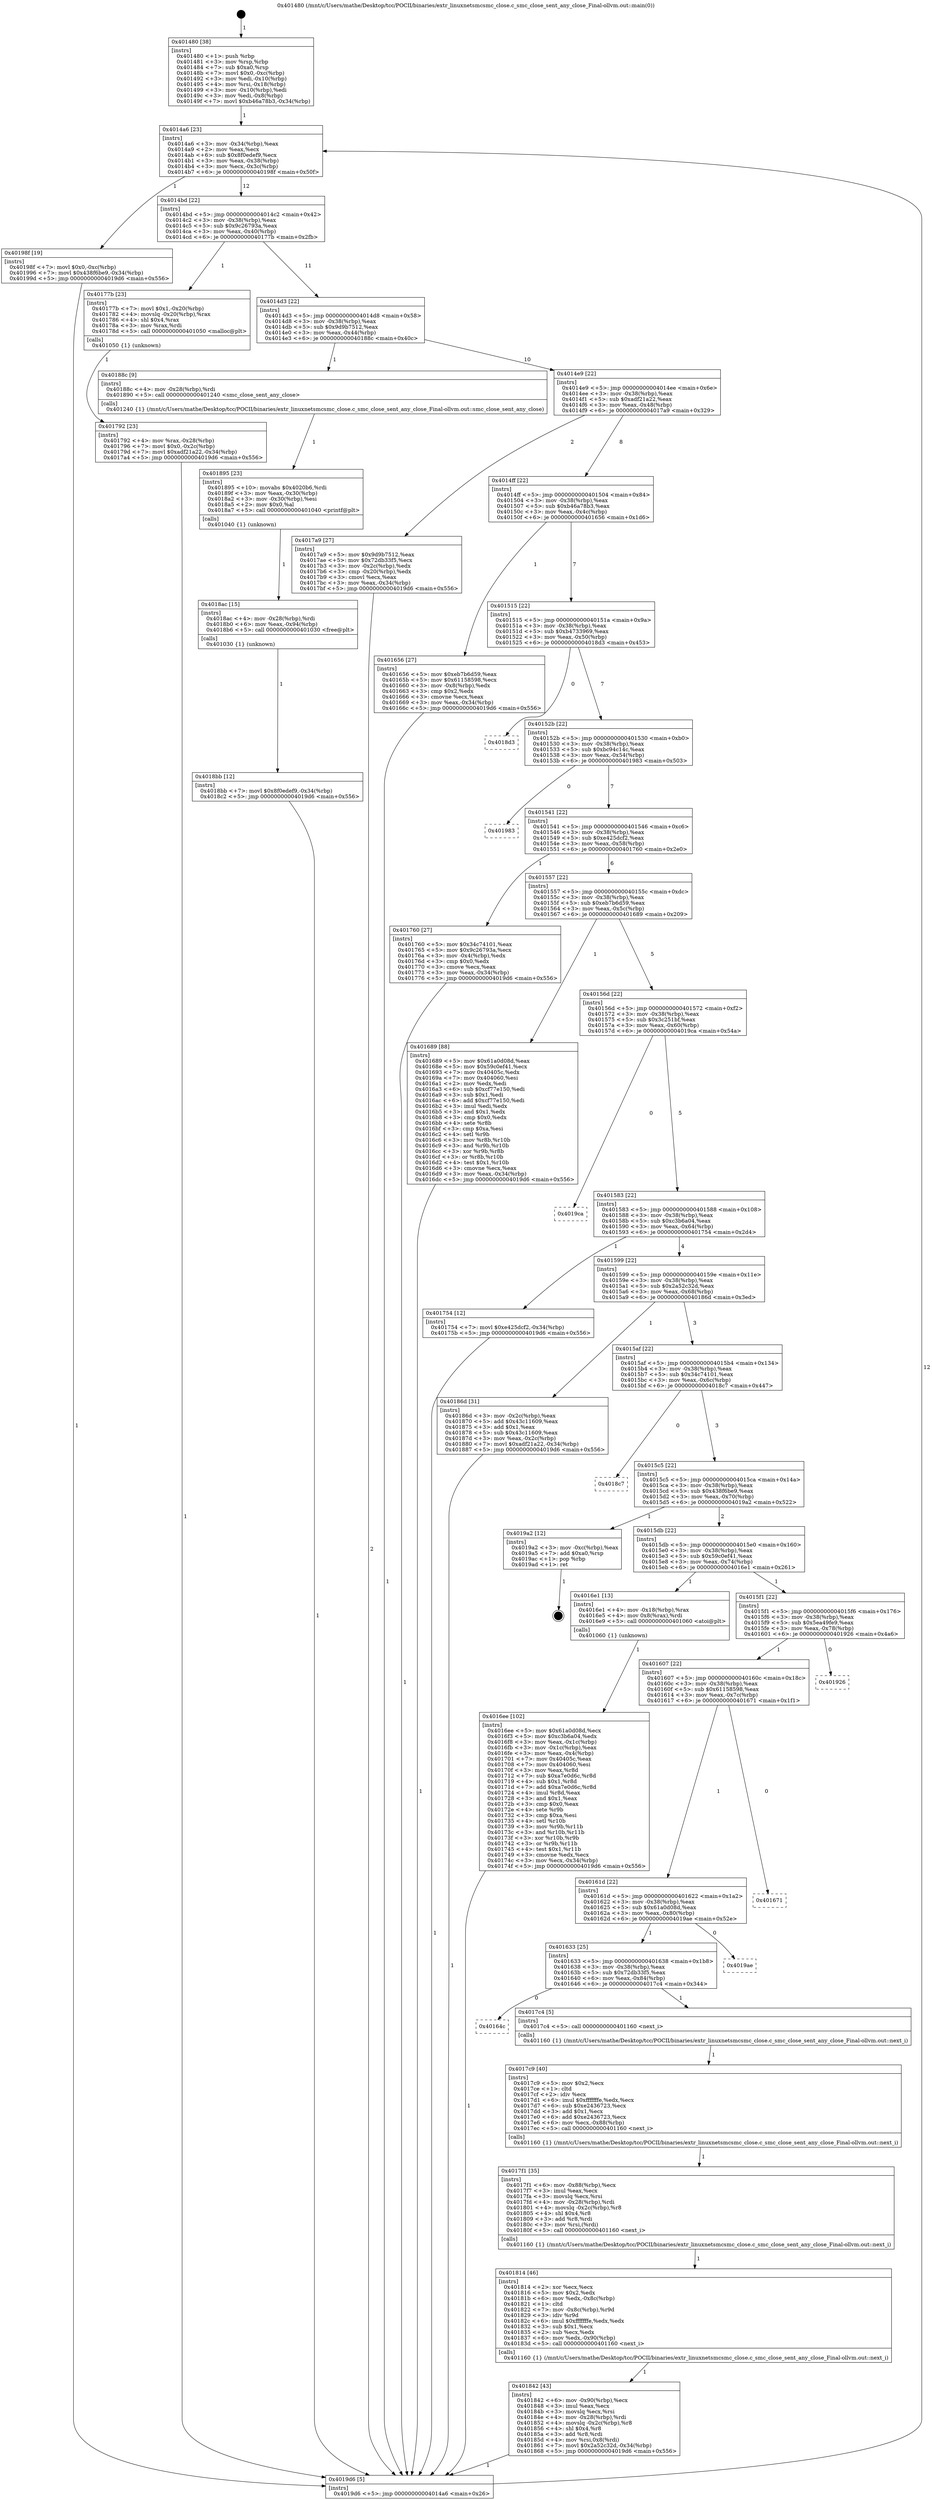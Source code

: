 digraph "0x401480" {
  label = "0x401480 (/mnt/c/Users/mathe/Desktop/tcc/POCII/binaries/extr_linuxnetsmcsmc_close.c_smc_close_sent_any_close_Final-ollvm.out::main(0))"
  labelloc = "t"
  node[shape=record]

  Entry [label="",width=0.3,height=0.3,shape=circle,fillcolor=black,style=filled]
  "0x4014a6" [label="{
     0x4014a6 [23]\l
     | [instrs]\l
     &nbsp;&nbsp;0x4014a6 \<+3\>: mov -0x34(%rbp),%eax\l
     &nbsp;&nbsp;0x4014a9 \<+2\>: mov %eax,%ecx\l
     &nbsp;&nbsp;0x4014ab \<+6\>: sub $0x8f0edef9,%ecx\l
     &nbsp;&nbsp;0x4014b1 \<+3\>: mov %eax,-0x38(%rbp)\l
     &nbsp;&nbsp;0x4014b4 \<+3\>: mov %ecx,-0x3c(%rbp)\l
     &nbsp;&nbsp;0x4014b7 \<+6\>: je 000000000040198f \<main+0x50f\>\l
  }"]
  "0x40198f" [label="{
     0x40198f [19]\l
     | [instrs]\l
     &nbsp;&nbsp;0x40198f \<+7\>: movl $0x0,-0xc(%rbp)\l
     &nbsp;&nbsp;0x401996 \<+7\>: movl $0x438f6be9,-0x34(%rbp)\l
     &nbsp;&nbsp;0x40199d \<+5\>: jmp 00000000004019d6 \<main+0x556\>\l
  }"]
  "0x4014bd" [label="{
     0x4014bd [22]\l
     | [instrs]\l
     &nbsp;&nbsp;0x4014bd \<+5\>: jmp 00000000004014c2 \<main+0x42\>\l
     &nbsp;&nbsp;0x4014c2 \<+3\>: mov -0x38(%rbp),%eax\l
     &nbsp;&nbsp;0x4014c5 \<+5\>: sub $0x9c26793a,%eax\l
     &nbsp;&nbsp;0x4014ca \<+3\>: mov %eax,-0x40(%rbp)\l
     &nbsp;&nbsp;0x4014cd \<+6\>: je 000000000040177b \<main+0x2fb\>\l
  }"]
  Exit [label="",width=0.3,height=0.3,shape=circle,fillcolor=black,style=filled,peripheries=2]
  "0x40177b" [label="{
     0x40177b [23]\l
     | [instrs]\l
     &nbsp;&nbsp;0x40177b \<+7\>: movl $0x1,-0x20(%rbp)\l
     &nbsp;&nbsp;0x401782 \<+4\>: movslq -0x20(%rbp),%rax\l
     &nbsp;&nbsp;0x401786 \<+4\>: shl $0x4,%rax\l
     &nbsp;&nbsp;0x40178a \<+3\>: mov %rax,%rdi\l
     &nbsp;&nbsp;0x40178d \<+5\>: call 0000000000401050 \<malloc@plt\>\l
     | [calls]\l
     &nbsp;&nbsp;0x401050 \{1\} (unknown)\l
  }"]
  "0x4014d3" [label="{
     0x4014d3 [22]\l
     | [instrs]\l
     &nbsp;&nbsp;0x4014d3 \<+5\>: jmp 00000000004014d8 \<main+0x58\>\l
     &nbsp;&nbsp;0x4014d8 \<+3\>: mov -0x38(%rbp),%eax\l
     &nbsp;&nbsp;0x4014db \<+5\>: sub $0x9d9b7512,%eax\l
     &nbsp;&nbsp;0x4014e0 \<+3\>: mov %eax,-0x44(%rbp)\l
     &nbsp;&nbsp;0x4014e3 \<+6\>: je 000000000040188c \<main+0x40c\>\l
  }"]
  "0x4018bb" [label="{
     0x4018bb [12]\l
     | [instrs]\l
     &nbsp;&nbsp;0x4018bb \<+7\>: movl $0x8f0edef9,-0x34(%rbp)\l
     &nbsp;&nbsp;0x4018c2 \<+5\>: jmp 00000000004019d6 \<main+0x556\>\l
  }"]
  "0x40188c" [label="{
     0x40188c [9]\l
     | [instrs]\l
     &nbsp;&nbsp;0x40188c \<+4\>: mov -0x28(%rbp),%rdi\l
     &nbsp;&nbsp;0x401890 \<+5\>: call 0000000000401240 \<smc_close_sent_any_close\>\l
     | [calls]\l
     &nbsp;&nbsp;0x401240 \{1\} (/mnt/c/Users/mathe/Desktop/tcc/POCII/binaries/extr_linuxnetsmcsmc_close.c_smc_close_sent_any_close_Final-ollvm.out::smc_close_sent_any_close)\l
  }"]
  "0x4014e9" [label="{
     0x4014e9 [22]\l
     | [instrs]\l
     &nbsp;&nbsp;0x4014e9 \<+5\>: jmp 00000000004014ee \<main+0x6e\>\l
     &nbsp;&nbsp;0x4014ee \<+3\>: mov -0x38(%rbp),%eax\l
     &nbsp;&nbsp;0x4014f1 \<+5\>: sub $0xadf21a22,%eax\l
     &nbsp;&nbsp;0x4014f6 \<+3\>: mov %eax,-0x48(%rbp)\l
     &nbsp;&nbsp;0x4014f9 \<+6\>: je 00000000004017a9 \<main+0x329\>\l
  }"]
  "0x4018ac" [label="{
     0x4018ac [15]\l
     | [instrs]\l
     &nbsp;&nbsp;0x4018ac \<+4\>: mov -0x28(%rbp),%rdi\l
     &nbsp;&nbsp;0x4018b0 \<+6\>: mov %eax,-0x94(%rbp)\l
     &nbsp;&nbsp;0x4018b6 \<+5\>: call 0000000000401030 \<free@plt\>\l
     | [calls]\l
     &nbsp;&nbsp;0x401030 \{1\} (unknown)\l
  }"]
  "0x4017a9" [label="{
     0x4017a9 [27]\l
     | [instrs]\l
     &nbsp;&nbsp;0x4017a9 \<+5\>: mov $0x9d9b7512,%eax\l
     &nbsp;&nbsp;0x4017ae \<+5\>: mov $0x72db33f5,%ecx\l
     &nbsp;&nbsp;0x4017b3 \<+3\>: mov -0x2c(%rbp),%edx\l
     &nbsp;&nbsp;0x4017b6 \<+3\>: cmp -0x20(%rbp),%edx\l
     &nbsp;&nbsp;0x4017b9 \<+3\>: cmovl %ecx,%eax\l
     &nbsp;&nbsp;0x4017bc \<+3\>: mov %eax,-0x34(%rbp)\l
     &nbsp;&nbsp;0x4017bf \<+5\>: jmp 00000000004019d6 \<main+0x556\>\l
  }"]
  "0x4014ff" [label="{
     0x4014ff [22]\l
     | [instrs]\l
     &nbsp;&nbsp;0x4014ff \<+5\>: jmp 0000000000401504 \<main+0x84\>\l
     &nbsp;&nbsp;0x401504 \<+3\>: mov -0x38(%rbp),%eax\l
     &nbsp;&nbsp;0x401507 \<+5\>: sub $0xb46a78b3,%eax\l
     &nbsp;&nbsp;0x40150c \<+3\>: mov %eax,-0x4c(%rbp)\l
     &nbsp;&nbsp;0x40150f \<+6\>: je 0000000000401656 \<main+0x1d6\>\l
  }"]
  "0x401895" [label="{
     0x401895 [23]\l
     | [instrs]\l
     &nbsp;&nbsp;0x401895 \<+10\>: movabs $0x4020b6,%rdi\l
     &nbsp;&nbsp;0x40189f \<+3\>: mov %eax,-0x30(%rbp)\l
     &nbsp;&nbsp;0x4018a2 \<+3\>: mov -0x30(%rbp),%esi\l
     &nbsp;&nbsp;0x4018a5 \<+2\>: mov $0x0,%al\l
     &nbsp;&nbsp;0x4018a7 \<+5\>: call 0000000000401040 \<printf@plt\>\l
     | [calls]\l
     &nbsp;&nbsp;0x401040 \{1\} (unknown)\l
  }"]
  "0x401656" [label="{
     0x401656 [27]\l
     | [instrs]\l
     &nbsp;&nbsp;0x401656 \<+5\>: mov $0xeb7b6d59,%eax\l
     &nbsp;&nbsp;0x40165b \<+5\>: mov $0x61158598,%ecx\l
     &nbsp;&nbsp;0x401660 \<+3\>: mov -0x8(%rbp),%edx\l
     &nbsp;&nbsp;0x401663 \<+3\>: cmp $0x2,%edx\l
     &nbsp;&nbsp;0x401666 \<+3\>: cmovne %ecx,%eax\l
     &nbsp;&nbsp;0x401669 \<+3\>: mov %eax,-0x34(%rbp)\l
     &nbsp;&nbsp;0x40166c \<+5\>: jmp 00000000004019d6 \<main+0x556\>\l
  }"]
  "0x401515" [label="{
     0x401515 [22]\l
     | [instrs]\l
     &nbsp;&nbsp;0x401515 \<+5\>: jmp 000000000040151a \<main+0x9a\>\l
     &nbsp;&nbsp;0x40151a \<+3\>: mov -0x38(%rbp),%eax\l
     &nbsp;&nbsp;0x40151d \<+5\>: sub $0xb4733969,%eax\l
     &nbsp;&nbsp;0x401522 \<+3\>: mov %eax,-0x50(%rbp)\l
     &nbsp;&nbsp;0x401525 \<+6\>: je 00000000004018d3 \<main+0x453\>\l
  }"]
  "0x4019d6" [label="{
     0x4019d6 [5]\l
     | [instrs]\l
     &nbsp;&nbsp;0x4019d6 \<+5\>: jmp 00000000004014a6 \<main+0x26\>\l
  }"]
  "0x401480" [label="{
     0x401480 [38]\l
     | [instrs]\l
     &nbsp;&nbsp;0x401480 \<+1\>: push %rbp\l
     &nbsp;&nbsp;0x401481 \<+3\>: mov %rsp,%rbp\l
     &nbsp;&nbsp;0x401484 \<+7\>: sub $0xa0,%rsp\l
     &nbsp;&nbsp;0x40148b \<+7\>: movl $0x0,-0xc(%rbp)\l
     &nbsp;&nbsp;0x401492 \<+3\>: mov %edi,-0x10(%rbp)\l
     &nbsp;&nbsp;0x401495 \<+4\>: mov %rsi,-0x18(%rbp)\l
     &nbsp;&nbsp;0x401499 \<+3\>: mov -0x10(%rbp),%edi\l
     &nbsp;&nbsp;0x40149c \<+3\>: mov %edi,-0x8(%rbp)\l
     &nbsp;&nbsp;0x40149f \<+7\>: movl $0xb46a78b3,-0x34(%rbp)\l
  }"]
  "0x401842" [label="{
     0x401842 [43]\l
     | [instrs]\l
     &nbsp;&nbsp;0x401842 \<+6\>: mov -0x90(%rbp),%ecx\l
     &nbsp;&nbsp;0x401848 \<+3\>: imul %eax,%ecx\l
     &nbsp;&nbsp;0x40184b \<+3\>: movslq %ecx,%rsi\l
     &nbsp;&nbsp;0x40184e \<+4\>: mov -0x28(%rbp),%rdi\l
     &nbsp;&nbsp;0x401852 \<+4\>: movslq -0x2c(%rbp),%r8\l
     &nbsp;&nbsp;0x401856 \<+4\>: shl $0x4,%r8\l
     &nbsp;&nbsp;0x40185a \<+3\>: add %r8,%rdi\l
     &nbsp;&nbsp;0x40185d \<+4\>: mov %rsi,0x8(%rdi)\l
     &nbsp;&nbsp;0x401861 \<+7\>: movl $0x2a52c32d,-0x34(%rbp)\l
     &nbsp;&nbsp;0x401868 \<+5\>: jmp 00000000004019d6 \<main+0x556\>\l
  }"]
  "0x4018d3" [label="{
     0x4018d3\l
  }", style=dashed]
  "0x40152b" [label="{
     0x40152b [22]\l
     | [instrs]\l
     &nbsp;&nbsp;0x40152b \<+5\>: jmp 0000000000401530 \<main+0xb0\>\l
     &nbsp;&nbsp;0x401530 \<+3\>: mov -0x38(%rbp),%eax\l
     &nbsp;&nbsp;0x401533 \<+5\>: sub $0xbc94c14c,%eax\l
     &nbsp;&nbsp;0x401538 \<+3\>: mov %eax,-0x54(%rbp)\l
     &nbsp;&nbsp;0x40153b \<+6\>: je 0000000000401983 \<main+0x503\>\l
  }"]
  "0x401814" [label="{
     0x401814 [46]\l
     | [instrs]\l
     &nbsp;&nbsp;0x401814 \<+2\>: xor %ecx,%ecx\l
     &nbsp;&nbsp;0x401816 \<+5\>: mov $0x2,%edx\l
     &nbsp;&nbsp;0x40181b \<+6\>: mov %edx,-0x8c(%rbp)\l
     &nbsp;&nbsp;0x401821 \<+1\>: cltd\l
     &nbsp;&nbsp;0x401822 \<+7\>: mov -0x8c(%rbp),%r9d\l
     &nbsp;&nbsp;0x401829 \<+3\>: idiv %r9d\l
     &nbsp;&nbsp;0x40182c \<+6\>: imul $0xfffffffe,%edx,%edx\l
     &nbsp;&nbsp;0x401832 \<+3\>: sub $0x1,%ecx\l
     &nbsp;&nbsp;0x401835 \<+2\>: sub %ecx,%edx\l
     &nbsp;&nbsp;0x401837 \<+6\>: mov %edx,-0x90(%rbp)\l
     &nbsp;&nbsp;0x40183d \<+5\>: call 0000000000401160 \<next_i\>\l
     | [calls]\l
     &nbsp;&nbsp;0x401160 \{1\} (/mnt/c/Users/mathe/Desktop/tcc/POCII/binaries/extr_linuxnetsmcsmc_close.c_smc_close_sent_any_close_Final-ollvm.out::next_i)\l
  }"]
  "0x401983" [label="{
     0x401983\l
  }", style=dashed]
  "0x401541" [label="{
     0x401541 [22]\l
     | [instrs]\l
     &nbsp;&nbsp;0x401541 \<+5\>: jmp 0000000000401546 \<main+0xc6\>\l
     &nbsp;&nbsp;0x401546 \<+3\>: mov -0x38(%rbp),%eax\l
     &nbsp;&nbsp;0x401549 \<+5\>: sub $0xe425dcf2,%eax\l
     &nbsp;&nbsp;0x40154e \<+3\>: mov %eax,-0x58(%rbp)\l
     &nbsp;&nbsp;0x401551 \<+6\>: je 0000000000401760 \<main+0x2e0\>\l
  }"]
  "0x4017f1" [label="{
     0x4017f1 [35]\l
     | [instrs]\l
     &nbsp;&nbsp;0x4017f1 \<+6\>: mov -0x88(%rbp),%ecx\l
     &nbsp;&nbsp;0x4017f7 \<+3\>: imul %eax,%ecx\l
     &nbsp;&nbsp;0x4017fa \<+3\>: movslq %ecx,%rsi\l
     &nbsp;&nbsp;0x4017fd \<+4\>: mov -0x28(%rbp),%rdi\l
     &nbsp;&nbsp;0x401801 \<+4\>: movslq -0x2c(%rbp),%r8\l
     &nbsp;&nbsp;0x401805 \<+4\>: shl $0x4,%r8\l
     &nbsp;&nbsp;0x401809 \<+3\>: add %r8,%rdi\l
     &nbsp;&nbsp;0x40180c \<+3\>: mov %rsi,(%rdi)\l
     &nbsp;&nbsp;0x40180f \<+5\>: call 0000000000401160 \<next_i\>\l
     | [calls]\l
     &nbsp;&nbsp;0x401160 \{1\} (/mnt/c/Users/mathe/Desktop/tcc/POCII/binaries/extr_linuxnetsmcsmc_close.c_smc_close_sent_any_close_Final-ollvm.out::next_i)\l
  }"]
  "0x401760" [label="{
     0x401760 [27]\l
     | [instrs]\l
     &nbsp;&nbsp;0x401760 \<+5\>: mov $0x34c74101,%eax\l
     &nbsp;&nbsp;0x401765 \<+5\>: mov $0x9c26793a,%ecx\l
     &nbsp;&nbsp;0x40176a \<+3\>: mov -0x4(%rbp),%edx\l
     &nbsp;&nbsp;0x40176d \<+3\>: cmp $0x0,%edx\l
     &nbsp;&nbsp;0x401770 \<+3\>: cmove %ecx,%eax\l
     &nbsp;&nbsp;0x401773 \<+3\>: mov %eax,-0x34(%rbp)\l
     &nbsp;&nbsp;0x401776 \<+5\>: jmp 00000000004019d6 \<main+0x556\>\l
  }"]
  "0x401557" [label="{
     0x401557 [22]\l
     | [instrs]\l
     &nbsp;&nbsp;0x401557 \<+5\>: jmp 000000000040155c \<main+0xdc\>\l
     &nbsp;&nbsp;0x40155c \<+3\>: mov -0x38(%rbp),%eax\l
     &nbsp;&nbsp;0x40155f \<+5\>: sub $0xeb7b6d59,%eax\l
     &nbsp;&nbsp;0x401564 \<+3\>: mov %eax,-0x5c(%rbp)\l
     &nbsp;&nbsp;0x401567 \<+6\>: je 0000000000401689 \<main+0x209\>\l
  }"]
  "0x4017c9" [label="{
     0x4017c9 [40]\l
     | [instrs]\l
     &nbsp;&nbsp;0x4017c9 \<+5\>: mov $0x2,%ecx\l
     &nbsp;&nbsp;0x4017ce \<+1\>: cltd\l
     &nbsp;&nbsp;0x4017cf \<+2\>: idiv %ecx\l
     &nbsp;&nbsp;0x4017d1 \<+6\>: imul $0xfffffffe,%edx,%ecx\l
     &nbsp;&nbsp;0x4017d7 \<+6\>: sub $0xe2436723,%ecx\l
     &nbsp;&nbsp;0x4017dd \<+3\>: add $0x1,%ecx\l
     &nbsp;&nbsp;0x4017e0 \<+6\>: add $0xe2436723,%ecx\l
     &nbsp;&nbsp;0x4017e6 \<+6\>: mov %ecx,-0x88(%rbp)\l
     &nbsp;&nbsp;0x4017ec \<+5\>: call 0000000000401160 \<next_i\>\l
     | [calls]\l
     &nbsp;&nbsp;0x401160 \{1\} (/mnt/c/Users/mathe/Desktop/tcc/POCII/binaries/extr_linuxnetsmcsmc_close.c_smc_close_sent_any_close_Final-ollvm.out::next_i)\l
  }"]
  "0x401689" [label="{
     0x401689 [88]\l
     | [instrs]\l
     &nbsp;&nbsp;0x401689 \<+5\>: mov $0x61a0d08d,%eax\l
     &nbsp;&nbsp;0x40168e \<+5\>: mov $0x59c0ef41,%ecx\l
     &nbsp;&nbsp;0x401693 \<+7\>: mov 0x40405c,%edx\l
     &nbsp;&nbsp;0x40169a \<+7\>: mov 0x404060,%esi\l
     &nbsp;&nbsp;0x4016a1 \<+2\>: mov %edx,%edi\l
     &nbsp;&nbsp;0x4016a3 \<+6\>: sub $0xcf77e150,%edi\l
     &nbsp;&nbsp;0x4016a9 \<+3\>: sub $0x1,%edi\l
     &nbsp;&nbsp;0x4016ac \<+6\>: add $0xcf77e150,%edi\l
     &nbsp;&nbsp;0x4016b2 \<+3\>: imul %edi,%edx\l
     &nbsp;&nbsp;0x4016b5 \<+3\>: and $0x1,%edx\l
     &nbsp;&nbsp;0x4016b8 \<+3\>: cmp $0x0,%edx\l
     &nbsp;&nbsp;0x4016bb \<+4\>: sete %r8b\l
     &nbsp;&nbsp;0x4016bf \<+3\>: cmp $0xa,%esi\l
     &nbsp;&nbsp;0x4016c2 \<+4\>: setl %r9b\l
     &nbsp;&nbsp;0x4016c6 \<+3\>: mov %r8b,%r10b\l
     &nbsp;&nbsp;0x4016c9 \<+3\>: and %r9b,%r10b\l
     &nbsp;&nbsp;0x4016cc \<+3\>: xor %r9b,%r8b\l
     &nbsp;&nbsp;0x4016cf \<+3\>: or %r8b,%r10b\l
     &nbsp;&nbsp;0x4016d2 \<+4\>: test $0x1,%r10b\l
     &nbsp;&nbsp;0x4016d6 \<+3\>: cmovne %ecx,%eax\l
     &nbsp;&nbsp;0x4016d9 \<+3\>: mov %eax,-0x34(%rbp)\l
     &nbsp;&nbsp;0x4016dc \<+5\>: jmp 00000000004019d6 \<main+0x556\>\l
  }"]
  "0x40156d" [label="{
     0x40156d [22]\l
     | [instrs]\l
     &nbsp;&nbsp;0x40156d \<+5\>: jmp 0000000000401572 \<main+0xf2\>\l
     &nbsp;&nbsp;0x401572 \<+3\>: mov -0x38(%rbp),%eax\l
     &nbsp;&nbsp;0x401575 \<+5\>: sub $0x3c251bf,%eax\l
     &nbsp;&nbsp;0x40157a \<+3\>: mov %eax,-0x60(%rbp)\l
     &nbsp;&nbsp;0x40157d \<+6\>: je 00000000004019ca \<main+0x54a\>\l
  }"]
  "0x40164c" [label="{
     0x40164c\l
  }", style=dashed]
  "0x4019ca" [label="{
     0x4019ca\l
  }", style=dashed]
  "0x401583" [label="{
     0x401583 [22]\l
     | [instrs]\l
     &nbsp;&nbsp;0x401583 \<+5\>: jmp 0000000000401588 \<main+0x108\>\l
     &nbsp;&nbsp;0x401588 \<+3\>: mov -0x38(%rbp),%eax\l
     &nbsp;&nbsp;0x40158b \<+5\>: sub $0xc3b6a04,%eax\l
     &nbsp;&nbsp;0x401590 \<+3\>: mov %eax,-0x64(%rbp)\l
     &nbsp;&nbsp;0x401593 \<+6\>: je 0000000000401754 \<main+0x2d4\>\l
  }"]
  "0x4017c4" [label="{
     0x4017c4 [5]\l
     | [instrs]\l
     &nbsp;&nbsp;0x4017c4 \<+5\>: call 0000000000401160 \<next_i\>\l
     | [calls]\l
     &nbsp;&nbsp;0x401160 \{1\} (/mnt/c/Users/mathe/Desktop/tcc/POCII/binaries/extr_linuxnetsmcsmc_close.c_smc_close_sent_any_close_Final-ollvm.out::next_i)\l
  }"]
  "0x401754" [label="{
     0x401754 [12]\l
     | [instrs]\l
     &nbsp;&nbsp;0x401754 \<+7\>: movl $0xe425dcf2,-0x34(%rbp)\l
     &nbsp;&nbsp;0x40175b \<+5\>: jmp 00000000004019d6 \<main+0x556\>\l
  }"]
  "0x401599" [label="{
     0x401599 [22]\l
     | [instrs]\l
     &nbsp;&nbsp;0x401599 \<+5\>: jmp 000000000040159e \<main+0x11e\>\l
     &nbsp;&nbsp;0x40159e \<+3\>: mov -0x38(%rbp),%eax\l
     &nbsp;&nbsp;0x4015a1 \<+5\>: sub $0x2a52c32d,%eax\l
     &nbsp;&nbsp;0x4015a6 \<+3\>: mov %eax,-0x68(%rbp)\l
     &nbsp;&nbsp;0x4015a9 \<+6\>: je 000000000040186d \<main+0x3ed\>\l
  }"]
  "0x401633" [label="{
     0x401633 [25]\l
     | [instrs]\l
     &nbsp;&nbsp;0x401633 \<+5\>: jmp 0000000000401638 \<main+0x1b8\>\l
     &nbsp;&nbsp;0x401638 \<+3\>: mov -0x38(%rbp),%eax\l
     &nbsp;&nbsp;0x40163b \<+5\>: sub $0x72db33f5,%eax\l
     &nbsp;&nbsp;0x401640 \<+6\>: mov %eax,-0x84(%rbp)\l
     &nbsp;&nbsp;0x401646 \<+6\>: je 00000000004017c4 \<main+0x344\>\l
  }"]
  "0x40186d" [label="{
     0x40186d [31]\l
     | [instrs]\l
     &nbsp;&nbsp;0x40186d \<+3\>: mov -0x2c(%rbp),%eax\l
     &nbsp;&nbsp;0x401870 \<+5\>: add $0x43c11609,%eax\l
     &nbsp;&nbsp;0x401875 \<+3\>: add $0x1,%eax\l
     &nbsp;&nbsp;0x401878 \<+5\>: sub $0x43c11609,%eax\l
     &nbsp;&nbsp;0x40187d \<+3\>: mov %eax,-0x2c(%rbp)\l
     &nbsp;&nbsp;0x401880 \<+7\>: movl $0xadf21a22,-0x34(%rbp)\l
     &nbsp;&nbsp;0x401887 \<+5\>: jmp 00000000004019d6 \<main+0x556\>\l
  }"]
  "0x4015af" [label="{
     0x4015af [22]\l
     | [instrs]\l
     &nbsp;&nbsp;0x4015af \<+5\>: jmp 00000000004015b4 \<main+0x134\>\l
     &nbsp;&nbsp;0x4015b4 \<+3\>: mov -0x38(%rbp),%eax\l
     &nbsp;&nbsp;0x4015b7 \<+5\>: sub $0x34c74101,%eax\l
     &nbsp;&nbsp;0x4015bc \<+3\>: mov %eax,-0x6c(%rbp)\l
     &nbsp;&nbsp;0x4015bf \<+6\>: je 00000000004018c7 \<main+0x447\>\l
  }"]
  "0x4019ae" [label="{
     0x4019ae\l
  }", style=dashed]
  "0x4018c7" [label="{
     0x4018c7\l
  }", style=dashed]
  "0x4015c5" [label="{
     0x4015c5 [22]\l
     | [instrs]\l
     &nbsp;&nbsp;0x4015c5 \<+5\>: jmp 00000000004015ca \<main+0x14a\>\l
     &nbsp;&nbsp;0x4015ca \<+3\>: mov -0x38(%rbp),%eax\l
     &nbsp;&nbsp;0x4015cd \<+5\>: sub $0x438f6be9,%eax\l
     &nbsp;&nbsp;0x4015d2 \<+3\>: mov %eax,-0x70(%rbp)\l
     &nbsp;&nbsp;0x4015d5 \<+6\>: je 00000000004019a2 \<main+0x522\>\l
  }"]
  "0x40161d" [label="{
     0x40161d [22]\l
     | [instrs]\l
     &nbsp;&nbsp;0x40161d \<+5\>: jmp 0000000000401622 \<main+0x1a2\>\l
     &nbsp;&nbsp;0x401622 \<+3\>: mov -0x38(%rbp),%eax\l
     &nbsp;&nbsp;0x401625 \<+5\>: sub $0x61a0d08d,%eax\l
     &nbsp;&nbsp;0x40162a \<+3\>: mov %eax,-0x80(%rbp)\l
     &nbsp;&nbsp;0x40162d \<+6\>: je 00000000004019ae \<main+0x52e\>\l
  }"]
  "0x4019a2" [label="{
     0x4019a2 [12]\l
     | [instrs]\l
     &nbsp;&nbsp;0x4019a2 \<+3\>: mov -0xc(%rbp),%eax\l
     &nbsp;&nbsp;0x4019a5 \<+7\>: add $0xa0,%rsp\l
     &nbsp;&nbsp;0x4019ac \<+1\>: pop %rbp\l
     &nbsp;&nbsp;0x4019ad \<+1\>: ret\l
  }"]
  "0x4015db" [label="{
     0x4015db [22]\l
     | [instrs]\l
     &nbsp;&nbsp;0x4015db \<+5\>: jmp 00000000004015e0 \<main+0x160\>\l
     &nbsp;&nbsp;0x4015e0 \<+3\>: mov -0x38(%rbp),%eax\l
     &nbsp;&nbsp;0x4015e3 \<+5\>: sub $0x59c0ef41,%eax\l
     &nbsp;&nbsp;0x4015e8 \<+3\>: mov %eax,-0x74(%rbp)\l
     &nbsp;&nbsp;0x4015eb \<+6\>: je 00000000004016e1 \<main+0x261\>\l
  }"]
  "0x401671" [label="{
     0x401671\l
  }", style=dashed]
  "0x4016e1" [label="{
     0x4016e1 [13]\l
     | [instrs]\l
     &nbsp;&nbsp;0x4016e1 \<+4\>: mov -0x18(%rbp),%rax\l
     &nbsp;&nbsp;0x4016e5 \<+4\>: mov 0x8(%rax),%rdi\l
     &nbsp;&nbsp;0x4016e9 \<+5\>: call 0000000000401060 \<atoi@plt\>\l
     | [calls]\l
     &nbsp;&nbsp;0x401060 \{1\} (unknown)\l
  }"]
  "0x4015f1" [label="{
     0x4015f1 [22]\l
     | [instrs]\l
     &nbsp;&nbsp;0x4015f1 \<+5\>: jmp 00000000004015f6 \<main+0x176\>\l
     &nbsp;&nbsp;0x4015f6 \<+3\>: mov -0x38(%rbp),%eax\l
     &nbsp;&nbsp;0x4015f9 \<+5\>: sub $0x5ea49fe9,%eax\l
     &nbsp;&nbsp;0x4015fe \<+3\>: mov %eax,-0x78(%rbp)\l
     &nbsp;&nbsp;0x401601 \<+6\>: je 0000000000401926 \<main+0x4a6\>\l
  }"]
  "0x4016ee" [label="{
     0x4016ee [102]\l
     | [instrs]\l
     &nbsp;&nbsp;0x4016ee \<+5\>: mov $0x61a0d08d,%ecx\l
     &nbsp;&nbsp;0x4016f3 \<+5\>: mov $0xc3b6a04,%edx\l
     &nbsp;&nbsp;0x4016f8 \<+3\>: mov %eax,-0x1c(%rbp)\l
     &nbsp;&nbsp;0x4016fb \<+3\>: mov -0x1c(%rbp),%eax\l
     &nbsp;&nbsp;0x4016fe \<+3\>: mov %eax,-0x4(%rbp)\l
     &nbsp;&nbsp;0x401701 \<+7\>: mov 0x40405c,%eax\l
     &nbsp;&nbsp;0x401708 \<+7\>: mov 0x404060,%esi\l
     &nbsp;&nbsp;0x40170f \<+3\>: mov %eax,%r8d\l
     &nbsp;&nbsp;0x401712 \<+7\>: sub $0xa7e0d6c,%r8d\l
     &nbsp;&nbsp;0x401719 \<+4\>: sub $0x1,%r8d\l
     &nbsp;&nbsp;0x40171d \<+7\>: add $0xa7e0d6c,%r8d\l
     &nbsp;&nbsp;0x401724 \<+4\>: imul %r8d,%eax\l
     &nbsp;&nbsp;0x401728 \<+3\>: and $0x1,%eax\l
     &nbsp;&nbsp;0x40172b \<+3\>: cmp $0x0,%eax\l
     &nbsp;&nbsp;0x40172e \<+4\>: sete %r9b\l
     &nbsp;&nbsp;0x401732 \<+3\>: cmp $0xa,%esi\l
     &nbsp;&nbsp;0x401735 \<+4\>: setl %r10b\l
     &nbsp;&nbsp;0x401739 \<+3\>: mov %r9b,%r11b\l
     &nbsp;&nbsp;0x40173c \<+3\>: and %r10b,%r11b\l
     &nbsp;&nbsp;0x40173f \<+3\>: xor %r10b,%r9b\l
     &nbsp;&nbsp;0x401742 \<+3\>: or %r9b,%r11b\l
     &nbsp;&nbsp;0x401745 \<+4\>: test $0x1,%r11b\l
     &nbsp;&nbsp;0x401749 \<+3\>: cmovne %edx,%ecx\l
     &nbsp;&nbsp;0x40174c \<+3\>: mov %ecx,-0x34(%rbp)\l
     &nbsp;&nbsp;0x40174f \<+5\>: jmp 00000000004019d6 \<main+0x556\>\l
  }"]
  "0x401792" [label="{
     0x401792 [23]\l
     | [instrs]\l
     &nbsp;&nbsp;0x401792 \<+4\>: mov %rax,-0x28(%rbp)\l
     &nbsp;&nbsp;0x401796 \<+7\>: movl $0x0,-0x2c(%rbp)\l
     &nbsp;&nbsp;0x40179d \<+7\>: movl $0xadf21a22,-0x34(%rbp)\l
     &nbsp;&nbsp;0x4017a4 \<+5\>: jmp 00000000004019d6 \<main+0x556\>\l
  }"]
  "0x401607" [label="{
     0x401607 [22]\l
     | [instrs]\l
     &nbsp;&nbsp;0x401607 \<+5\>: jmp 000000000040160c \<main+0x18c\>\l
     &nbsp;&nbsp;0x40160c \<+3\>: mov -0x38(%rbp),%eax\l
     &nbsp;&nbsp;0x40160f \<+5\>: sub $0x61158598,%eax\l
     &nbsp;&nbsp;0x401614 \<+3\>: mov %eax,-0x7c(%rbp)\l
     &nbsp;&nbsp;0x401617 \<+6\>: je 0000000000401671 \<main+0x1f1\>\l
  }"]
  "0x401926" [label="{
     0x401926\l
  }", style=dashed]
  Entry -> "0x401480" [label=" 1"]
  "0x4014a6" -> "0x40198f" [label=" 1"]
  "0x4014a6" -> "0x4014bd" [label=" 12"]
  "0x4019a2" -> Exit [label=" 1"]
  "0x4014bd" -> "0x40177b" [label=" 1"]
  "0x4014bd" -> "0x4014d3" [label=" 11"]
  "0x40198f" -> "0x4019d6" [label=" 1"]
  "0x4014d3" -> "0x40188c" [label=" 1"]
  "0x4014d3" -> "0x4014e9" [label=" 10"]
  "0x4018bb" -> "0x4019d6" [label=" 1"]
  "0x4014e9" -> "0x4017a9" [label=" 2"]
  "0x4014e9" -> "0x4014ff" [label=" 8"]
  "0x4018ac" -> "0x4018bb" [label=" 1"]
  "0x4014ff" -> "0x401656" [label=" 1"]
  "0x4014ff" -> "0x401515" [label=" 7"]
  "0x401656" -> "0x4019d6" [label=" 1"]
  "0x401480" -> "0x4014a6" [label=" 1"]
  "0x4019d6" -> "0x4014a6" [label=" 12"]
  "0x401895" -> "0x4018ac" [label=" 1"]
  "0x401515" -> "0x4018d3" [label=" 0"]
  "0x401515" -> "0x40152b" [label=" 7"]
  "0x40188c" -> "0x401895" [label=" 1"]
  "0x40152b" -> "0x401983" [label=" 0"]
  "0x40152b" -> "0x401541" [label=" 7"]
  "0x40186d" -> "0x4019d6" [label=" 1"]
  "0x401541" -> "0x401760" [label=" 1"]
  "0x401541" -> "0x401557" [label=" 6"]
  "0x401842" -> "0x4019d6" [label=" 1"]
  "0x401557" -> "0x401689" [label=" 1"]
  "0x401557" -> "0x40156d" [label=" 5"]
  "0x401689" -> "0x4019d6" [label=" 1"]
  "0x401814" -> "0x401842" [label=" 1"]
  "0x40156d" -> "0x4019ca" [label=" 0"]
  "0x40156d" -> "0x401583" [label=" 5"]
  "0x4017f1" -> "0x401814" [label=" 1"]
  "0x401583" -> "0x401754" [label=" 1"]
  "0x401583" -> "0x401599" [label=" 4"]
  "0x4017c9" -> "0x4017f1" [label=" 1"]
  "0x401599" -> "0x40186d" [label=" 1"]
  "0x401599" -> "0x4015af" [label=" 3"]
  "0x401633" -> "0x40164c" [label=" 0"]
  "0x4015af" -> "0x4018c7" [label=" 0"]
  "0x4015af" -> "0x4015c5" [label=" 3"]
  "0x401633" -> "0x4017c4" [label=" 1"]
  "0x4015c5" -> "0x4019a2" [label=" 1"]
  "0x4015c5" -> "0x4015db" [label=" 2"]
  "0x40161d" -> "0x401633" [label=" 1"]
  "0x4015db" -> "0x4016e1" [label=" 1"]
  "0x4015db" -> "0x4015f1" [label=" 1"]
  "0x4016e1" -> "0x4016ee" [label=" 1"]
  "0x4016ee" -> "0x4019d6" [label=" 1"]
  "0x401754" -> "0x4019d6" [label=" 1"]
  "0x401760" -> "0x4019d6" [label=" 1"]
  "0x40177b" -> "0x401792" [label=" 1"]
  "0x401792" -> "0x4019d6" [label=" 1"]
  "0x4017a9" -> "0x4019d6" [label=" 2"]
  "0x40161d" -> "0x4019ae" [label=" 0"]
  "0x4015f1" -> "0x401926" [label=" 0"]
  "0x4015f1" -> "0x401607" [label=" 1"]
  "0x4017c4" -> "0x4017c9" [label=" 1"]
  "0x401607" -> "0x401671" [label=" 0"]
  "0x401607" -> "0x40161d" [label=" 1"]
}
